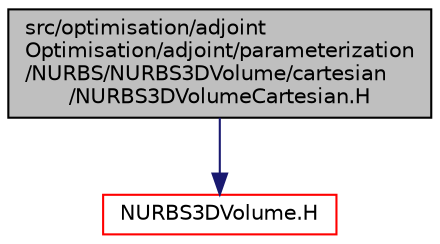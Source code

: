 digraph "src/optimisation/adjointOptimisation/adjoint/parameterization/NURBS/NURBS3DVolume/cartesian/NURBS3DVolumeCartesian.H"
{
  bgcolor="transparent";
  edge [fontname="Helvetica",fontsize="10",labelfontname="Helvetica",labelfontsize="10"];
  node [fontname="Helvetica",fontsize="10",shape=record];
  Node1 [label="src/optimisation/adjoint\lOptimisation/adjoint/parameterization\l/NURBS/NURBS3DVolume/cartesian\l/NURBS3DVolumeCartesian.H",height=0.2,width=0.4,color="black", fillcolor="grey75", style="filled" fontcolor="black"];
  Node1 -> Node2 [color="midnightblue",fontsize="10",style="solid",fontname="Helvetica"];
  Node2 [label="NURBS3DVolume.H",height=0.2,width=0.4,color="red",URL="$NURBS3DVolume_8H.html"];
}
